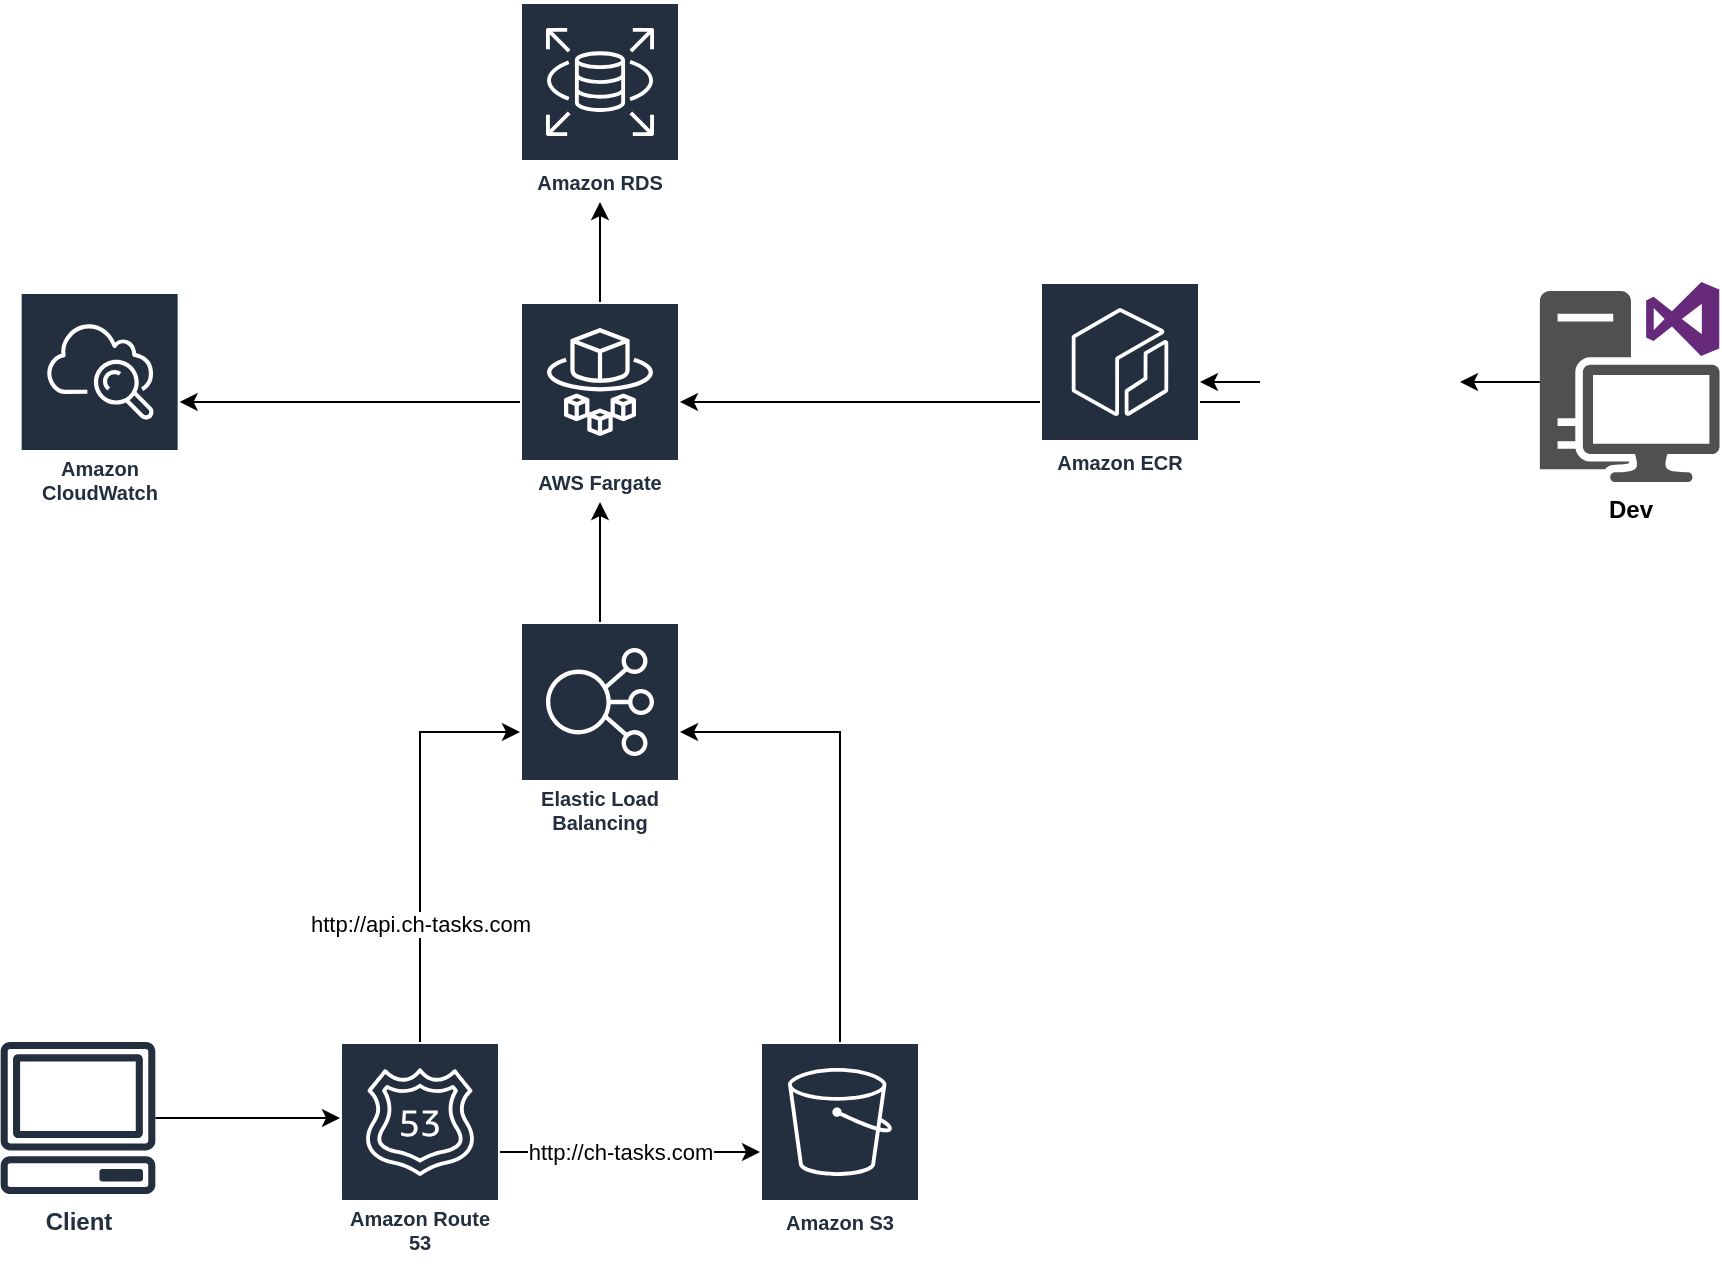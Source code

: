 <mxfile version="14.9.0" type="device"><diagram id="2m7fN5uSkaxE_4lVoNmg" name="Page-1"><mxGraphModel dx="2580" dy="2065" grid="1" gridSize="10" guides="1" tooltips="1" connect="1" arrows="1" fold="1" page="1" pageScale="1" pageWidth="850" pageHeight="1100" math="0" shadow="0"><root><mxCell id="0"/><mxCell id="1" parent="0"/><mxCell id="xIgTVE-Uo3rLJJQl9O8R-34" style="edgeStyle=orthogonalEdgeStyle;rounded=0;orthogonalLoop=1;jettySize=auto;html=1;fontColor=#879196;" parent="1" source="xIgTVE-Uo3rLJJQl9O8R-15" target="DHurcUG3aW8lKdTKtebD-2" edge="1"><mxGeometry relative="1" as="geometry"><Array as="points"><mxPoint x="-150" y="358"/><mxPoint x="-150" y="358"/></Array></mxGeometry></mxCell><mxCell id="xIgTVE-Uo3rLJJQl9O8R-15" value="&lt;b&gt;Client&lt;/b&gt;" style="outlineConnect=0;fontColor=#232F3E;gradientColor=none;fillColor=#232F3E;strokeColor=none;dashed=0;verticalLabelPosition=bottom;verticalAlign=top;align=center;html=1;fontSize=12;fontStyle=0;aspect=fixed;pointerEvents=1;shape=mxgraph.aws4.client;" parent="1" vertex="1"><mxGeometry x="-290" y="320" width="78" height="76" as="geometry"/></mxCell><mxCell id="xIgTVE-Uo3rLJJQl9O8R-18" style="edgeStyle=orthogonalEdgeStyle;rounded=0;orthogonalLoop=1;jettySize=auto;html=1;fontColor=#879196;" parent="1" source="xIgTVE-Uo3rLJJQl9O8R-16" target="xIgTVE-Uo3rLJJQl9O8R-17" edge="1"><mxGeometry relative="1" as="geometry"/></mxCell><mxCell id="xIgTVE-Uo3rLJJQl9O8R-16" value="&lt;b&gt;Dev&lt;/b&gt;" style="pointerEvents=1;shadow=0;dashed=0;html=1;strokeColor=none;fillColor=#505050;labelPosition=center;verticalLabelPosition=bottom;verticalAlign=top;outlineConnect=0;align=center;shape=mxgraph.office.devices.workstation_visual_studio;" parent="1" vertex="1"><mxGeometry x="479.93" y="-60" width="89.83" height="100" as="geometry"/></mxCell><mxCell id="xIgTVE-Uo3rLJJQl9O8R-21" style="edgeStyle=orthogonalEdgeStyle;rounded=0;orthogonalLoop=1;jettySize=auto;html=1;fontColor=#879196;" parent="1" source="xIgTVE-Uo3rLJJQl9O8R-17" target="xIgTVE-Uo3rLJJQl9O8R-20" edge="1"><mxGeometry relative="1" as="geometry"/></mxCell><mxCell id="xIgTVE-Uo3rLJJQl9O8R-17" value="" style="shape=image;html=1;verticalAlign=top;verticalLabelPosition=bottom;labelBackgroundColor=#ffffff;imageAspect=0;aspect=fixed;image=https://cdn4.iconfinder.com/data/icons/iconsimple-logotypes/512/github-128.png" parent="1" vertex="1"><mxGeometry x="340" y="-60" width="100" height="100" as="geometry"/></mxCell><mxCell id="xIgTVE-Uo3rLJJQl9O8R-33" style="edgeStyle=orthogonalEdgeStyle;rounded=0;orthogonalLoop=1;jettySize=auto;html=1;fontColor=#879196;" parent="1" source="xIgTVE-Uo3rLJJQl9O8R-20" target="xIgTVE-Uo3rLJJQl9O8R-23" edge="1"><mxGeometry relative="1" as="geometry"><mxPoint x="75" y="55" as="targetPoint"/><Array as="points"><mxPoint x="330"/></Array></mxGeometry></mxCell><mxCell id="xIgTVE-Uo3rLJJQl9O8R-20" value="Amazon ECR" style="outlineConnect=0;fontColor=#232F3E;gradientColor=none;strokeColor=#ffffff;fillColor=#232F3E;dashed=0;verticalLabelPosition=middle;verticalAlign=bottom;align=center;html=1;whiteSpace=wrap;fontSize=10;fontStyle=1;spacing=3;shape=mxgraph.aws4.productIcon;prIcon=mxgraph.aws4.ecr;" parent="1" vertex="1"><mxGeometry x="230.0" y="-60" width="80" height="100" as="geometry"/></mxCell><mxCell id="xIgTVE-Uo3rLJJQl9O8R-35" style="edgeStyle=orthogonalEdgeStyle;rounded=0;orthogonalLoop=1;jettySize=auto;html=1;fontColor=#879196;" parent="1" source="xIgTVE-Uo3rLJJQl9O8R-22" target="xIgTVE-Uo3rLJJQl9O8R-23" edge="1"><mxGeometry relative="1" as="geometry"/></mxCell><mxCell id="xIgTVE-Uo3rLJJQl9O8R-22" value="Elastic Load Balancing" style="outlineConnect=0;fontColor=#232F3E;gradientColor=none;strokeColor=#ffffff;fillColor=#232F3E;dashed=0;verticalLabelPosition=middle;verticalAlign=bottom;align=center;html=1;whiteSpace=wrap;fontSize=10;fontStyle=1;spacing=3;shape=mxgraph.aws4.productIcon;prIcon=mxgraph.aws4.elastic_load_balancing;" parent="1" vertex="1"><mxGeometry x="-30" y="110" width="80" height="110" as="geometry"/></mxCell><mxCell id="xIgTVE-Uo3rLJJQl9O8R-28" style="edgeStyle=orthogonalEdgeStyle;rounded=0;orthogonalLoop=1;jettySize=auto;html=1;fontColor=#879196;" parent="1" source="xIgTVE-Uo3rLJJQl9O8R-23" target="xIgTVE-Uo3rLJJQl9O8R-25" edge="1"><mxGeometry relative="1" as="geometry"/></mxCell><mxCell id="xIgTVE-Uo3rLJJQl9O8R-36" style="edgeStyle=orthogonalEdgeStyle;rounded=0;orthogonalLoop=1;jettySize=auto;html=1;fontColor=#879196;" parent="1" source="xIgTVE-Uo3rLJJQl9O8R-23" target="xIgTVE-Uo3rLJJQl9O8R-26" edge="1"><mxGeometry relative="1" as="geometry"><mxPoint x="10" y="-100" as="targetPoint"/></mxGeometry></mxCell><mxCell id="xIgTVE-Uo3rLJJQl9O8R-23" value="AWS Fargate" style="outlineConnect=0;fontColor=#232F3E;gradientColor=none;strokeColor=#ffffff;fillColor=#232F3E;dashed=0;verticalLabelPosition=middle;verticalAlign=bottom;align=center;html=1;whiteSpace=wrap;fontSize=10;fontStyle=1;spacing=3;shape=mxgraph.aws4.productIcon;prIcon=mxgraph.aws4.fargate;" parent="1" vertex="1"><mxGeometry x="-30" y="-50" width="80" height="100" as="geometry"/></mxCell><mxCell id="xIgTVE-Uo3rLJJQl9O8R-37" style="edgeStyle=orthogonalEdgeStyle;rounded=0;orthogonalLoop=1;jettySize=auto;html=1;fontColor=#879196;" parent="1" source="xIgTVE-Uo3rLJJQl9O8R-24" target="xIgTVE-Uo3rLJJQl9O8R-22" edge="1"><mxGeometry relative="1" as="geometry"><Array as="points"><mxPoint x="130" y="165"/></Array></mxGeometry></mxCell><mxCell id="xIgTVE-Uo3rLJJQl9O8R-24" value="Amazon S3" style="outlineConnect=0;fontColor=#232F3E;gradientColor=none;strokeColor=#ffffff;fillColor=#232F3E;dashed=0;verticalLabelPosition=middle;verticalAlign=bottom;align=center;html=1;whiteSpace=wrap;fontSize=10;fontStyle=1;spacing=3;shape=mxgraph.aws4.productIcon;prIcon=mxgraph.aws4.s3;" parent="1" vertex="1"><mxGeometry x="90" y="320" width="80" height="100" as="geometry"/></mxCell><mxCell id="xIgTVE-Uo3rLJJQl9O8R-25" value="Amazon CloudWatch" style="outlineConnect=0;fontColor=#232F3E;gradientColor=none;strokeColor=#ffffff;fillColor=#232F3E;dashed=0;verticalLabelPosition=middle;verticalAlign=bottom;align=center;html=1;whiteSpace=wrap;fontSize=10;fontStyle=1;spacing=3;shape=mxgraph.aws4.productIcon;prIcon=mxgraph.aws4.cloudwatch;" parent="1" vertex="1"><mxGeometry x="-280.17" y="-55" width="80" height="110" as="geometry"/></mxCell><mxCell id="xIgTVE-Uo3rLJJQl9O8R-26" value="Amazon RDS" style="outlineConnect=0;fontColor=#232F3E;gradientColor=none;strokeColor=#ffffff;fillColor=#232F3E;dashed=0;verticalLabelPosition=middle;verticalAlign=bottom;align=center;html=1;whiteSpace=wrap;fontSize=10;fontStyle=1;spacing=3;shape=mxgraph.aws4.productIcon;prIcon=mxgraph.aws4.rds;" parent="1" vertex="1"><mxGeometry x="-30" y="-200" width="80" height="100" as="geometry"/></mxCell><mxCell id="DHurcUG3aW8lKdTKtebD-3" style="edgeStyle=orthogonalEdgeStyle;rounded=0;orthogonalLoop=1;jettySize=auto;html=1;" edge="1" parent="1" source="DHurcUG3aW8lKdTKtebD-2" target="xIgTVE-Uo3rLJJQl9O8R-24"><mxGeometry relative="1" as="geometry"><Array as="points"><mxPoint x="130" y="375"/><mxPoint x="130" y="375"/></Array></mxGeometry></mxCell><mxCell id="DHurcUG3aW8lKdTKtebD-6" value="http://ch-tasks.com" style="edgeLabel;html=1;align=center;verticalAlign=middle;resizable=0;points=[];" vertex="1" connectable="0" parent="DHurcUG3aW8lKdTKtebD-3"><mxGeometry x="-0.36" y="3" relative="1" as="geometry"><mxPoint x="18" y="3" as="offset"/></mxGeometry></mxCell><mxCell id="DHurcUG3aW8lKdTKtebD-5" style="edgeStyle=orthogonalEdgeStyle;rounded=0;orthogonalLoop=1;jettySize=auto;html=1;" edge="1" parent="1" source="DHurcUG3aW8lKdTKtebD-2" target="xIgTVE-Uo3rLJJQl9O8R-22"><mxGeometry relative="1" as="geometry"><Array as="points"><mxPoint x="-80" y="165"/></Array></mxGeometry></mxCell><mxCell id="DHurcUG3aW8lKdTKtebD-7" value="http://api.ch-tasks.com" style="edgeLabel;html=1;align=center;verticalAlign=middle;resizable=0;points=[];" vertex="1" connectable="0" parent="DHurcUG3aW8lKdTKtebD-5"><mxGeometry x="-0.097" relative="1" as="geometry"><mxPoint y="33" as="offset"/></mxGeometry></mxCell><mxCell id="DHurcUG3aW8lKdTKtebD-2" value="Amazon Route 53" style="outlineConnect=0;fontColor=#232F3E;gradientColor=none;strokeColor=#ffffff;fillColor=#232F3E;dashed=0;verticalLabelPosition=middle;verticalAlign=bottom;align=center;html=1;whiteSpace=wrap;fontSize=10;fontStyle=1;spacing=3;shape=mxgraph.aws4.productIcon;prIcon=mxgraph.aws4.route_53;" vertex="1" parent="1"><mxGeometry x="-120.0" y="320" width="80" height="110" as="geometry"/></mxCell></root></mxGraphModel></diagram></mxfile>